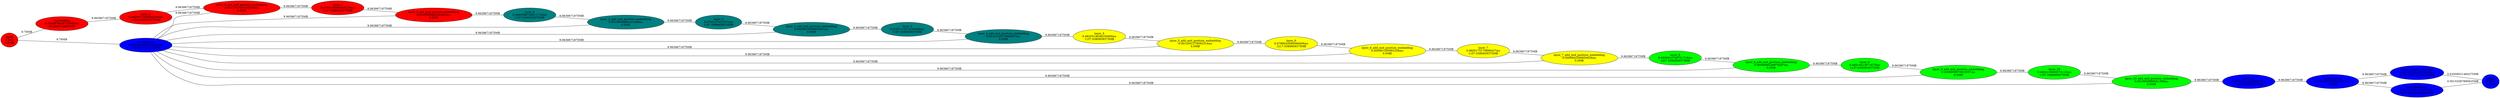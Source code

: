 graph {
rankdir=LR
input[label="input\n0.0ms\n0.0MB", style=filled, fillcolor="red"]
Embedding[label="Embedding\n0.0580976638793945ms\n63.2894140625MB", style=filled, fillcolor="red"]
Interpolation[label="Interpolation\n0.3505610656738281ms\n356.6064453125MB", style=filled, fillcolor="blue"]
layer_0[label="layer_0\n0.4820973205566406ms\n1809.0380859375MB", style=filled, fillcolor="red"]
layer_0_add_mid_position_embedding[label="layer_0_add_mid_position_embedding\n0.0011081600189208ms\n0.0MB", style=filled, fillcolor="red"]
layer_1[label="layer_1\n0.4794150085449218ms\n1147.0380859375MB", style=filled, fillcolor="red"]
layer_1_add_mid_position_embedding[label="layer_1_add_mid_position_embedding\n0.0009995840191841ms\n0.0MB", style=filled, fillcolor="red"]
layer_2[label="layer_2\n0.4865580749511718ms\n1157.0380859375MB", style=filled, fillcolor="teal"]
layer_2_add_mid_position_embedding[label="layer_2_add_mid_position_embedding\n0.0014695680141448ms\n0.0MB", style=filled, fillcolor="teal"]
layer_3[label="layer_3\n0.4795107421875ms\n1167.0380859375MB", style=filled, fillcolor="teal"]
layer_3_add_mid_position_embedding[label="layer_3_add_mid_position_embedding\n0.0009655039906501ms\n0.0MB", style=filled, fillcolor="teal"]
layer_4[label="layer_4\n0.4787111511230468ms\n1167.0380859375MB", style=filled, fillcolor="teal"]
layer_4_add_mid_position_embedding[label="layer_4_add_mid_position_embedding\n0.0010329279899597ms\n0.0MB", style=filled, fillcolor="teal"]
layer_5[label="layer_5\n0.4820314636230469ms\n1157.0380859375MB", style=filled, fillcolor="yellow"]
layer_5_add_mid_position_embedding[label="layer_5_add_mid_position_embedding\n0.0012001279592514ms\n0.0MB", style=filled, fillcolor="yellow"]
layer_6[label="layer_6\n0.4789020080566406ms\n1217.0380859375MB", style=filled, fillcolor="yellow"]
layer_6_add_mid_position_embedding[label="layer_6_add_mid_position_embedding\n0.000991295993328ms\n0.0MB", style=filled, fillcolor="yellow"]
layer_7[label="layer_7\n0.4805175170898437ms\n1157.0380859375MB", style=filled, fillcolor="yellow"]
layer_7_add_mid_position_embedding[label="layer_7_add_mid_position_embedding\n0.0009942399859428ms\n0.0MB", style=filled, fillcolor="yellow"]
layer_8[label="layer_8\n0.4800912780761718ms\n1207.0380859375MB", style=filled, fillcolor="green"]
layer_8_add_mid_position_embedding[label="layer_8_add_mid_position_embedding\n0.0009898239970207ms\n0.0MB", style=filled, fillcolor="green"]
layer_9[label="layer_9\n0.48014013671875ms\n1137.0380859375MB", style=filled, fillcolor="green"]
layer_9_add_mid_position_embedding[label="layer_9_add_mid_position_embedding\n0.0009999679923057ms\n0.0MB", style=filled, fillcolor="green"]
layer_10[label="layer_10\n0.4802139892578125ms\n1197.0380859375MB", style=filled, fillcolor="green"]
layer_10_add_mid_position_embedding[label="layer_10_add_mid_position_embedding\n0.0010959999561309ms\n0.0MB", style=filled, fillcolor="green"]
layer_11[label="layer_11\n0.4796151123046875ms\n1137.0380859375MB", style=filled, fillcolor="blue"]
Layer_Norm[label="Layer_Norm\n0.0013597439527511ms\n0.0MB", style=filled, fillcolor="blue"]
Class_Labels_Classifier[label="Class_Labels_Classifier\n0.0020515520572662ms\n4.7757415771484375MB", style=filled, fillcolor="blue"]
Box_Predictor[label="Box_Predictor\n0.0018707200288772ms\n4.517593383789063MB", style=filled, fillcolor="blue"]
output[label="output\n0.0ms\n0.0MB", style=filled, fillcolor="blue"]
input -- Embedding[label="9.76MB"];
input -- Interpolation[label="9.76MB"];
Embedding -- layer_0[label="9.9638671875MB"];
layer_0 -- layer_0_add_mid_position_embedding[label="9.9638671875MB"];
Interpolation -- layer_0_add_mid_position_embedding[label="9.9638671875MB"];
layer_0_add_mid_position_embedding -- layer_1[label="9.9638671875MB"];
layer_1 -- layer_1_add_mid_position_embedding[label="9.9638671875MB"];
Interpolation -- layer_1_add_mid_position_embedding[label="9.9638671875MB"];
layer_1_add_mid_position_embedding -- layer_2[label="9.9638671875MB"];
layer_2 -- layer_2_add_mid_position_embedding[label="9.9638671875MB"];
Interpolation -- layer_2_add_mid_position_embedding[label="9.9638671875MB"];
layer_2_add_mid_position_embedding -- layer_3[label="9.9638671875MB"];
layer_3 -- layer_3_add_mid_position_embedding[label="9.9638671875MB"];
Interpolation -- layer_3_add_mid_position_embedding[label="9.9638671875MB"];
layer_3_add_mid_position_embedding -- layer_4[label="9.9638671875MB"];
layer_4 -- layer_4_add_mid_position_embedding[label="9.9638671875MB"];
Interpolation -- layer_4_add_mid_position_embedding[label="9.9638671875MB"];
layer_4_add_mid_position_embedding -- layer_5[label="9.9638671875MB"];
layer_5 -- layer_5_add_mid_position_embedding[label="9.9638671875MB"];
Interpolation -- layer_5_add_mid_position_embedding[label="9.9638671875MB"];
layer_5_add_mid_position_embedding -- layer_6[label="9.9638671875MB"];
layer_6 -- layer_6_add_mid_position_embedding[label="9.9638671875MB"];
Interpolation -- layer_6_add_mid_position_embedding[label="9.9638671875MB"];
layer_6_add_mid_position_embedding -- layer_7[label="9.9638671875MB"];
layer_7 -- layer_7_add_mid_position_embedding[label="9.9638671875MB"];
Interpolation -- layer_7_add_mid_position_embedding[label="9.9638671875MB"];
layer_7_add_mid_position_embedding -- layer_8[label="9.9638671875MB"];
layer_8 -- layer_8_add_mid_position_embedding[label="9.9638671875MB"];
Interpolation -- layer_8_add_mid_position_embedding[label="9.9638671875MB"];
layer_8_add_mid_position_embedding -- layer_9[label="9.9638671875MB"];
layer_9 -- layer_9_add_mid_position_embedding[label="9.9638671875MB"];
Interpolation -- layer_9_add_mid_position_embedding[label="9.9638671875MB"];
layer_9_add_mid_position_embedding -- layer_10[label="9.9638671875MB"];
layer_10 -- layer_10_add_mid_position_embedding[label="9.9638671875MB"];
Interpolation -- layer_10_add_mid_position_embedding[label="9.9638671875MB"];
layer_10_add_mid_position_embedding -- layer_11[label="9.9638671875MB"];
layer_11 -- Layer_Norm[label="9.9638671875MB"];
Layer_Norm -- Class_Labels_Classifier[label="9.9638671875MB"];
Layer_Norm -- Box_Predictor[label="9.9638671875MB"];
Class_Labels_Classifier -- output[label="0.03509521484375MB"];
Box_Predictor -- output[label="0.00152587890625MB"];
}
